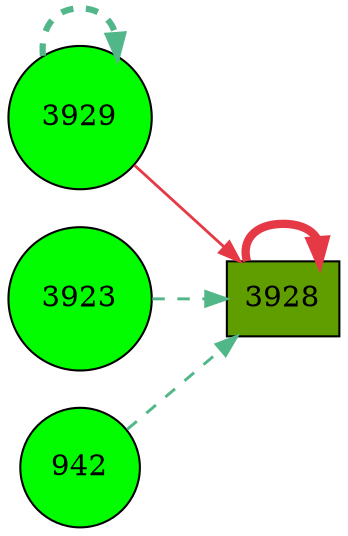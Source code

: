 digraph G{
rankdir=LR;
3928 [style=filled, shape=box, fillcolor="#609e00", label="3928"];
3929 [style=filled, shape=circle, fillcolor="#01fd00", label="3929"];
3923 [style=filled, shape=circle, fillcolor="#01fd00", label="3923"];
942 [style=filled, shape=circle, fillcolor="#01fd00", label="942"];
3928 -> 3928 [color="#e63946",penwidth=4.00];
3929 -> 3928 [color="#e63946",penwidth=1.35];
942 -> 3928 [color="#52b788",style=dashed,penwidth=1.41];
3923 -> 3928 [color="#52b788",style=dashed,penwidth=1.41];
3929 -> 3929 [color="#52b788",style=dashed,penwidth=3.00];
}